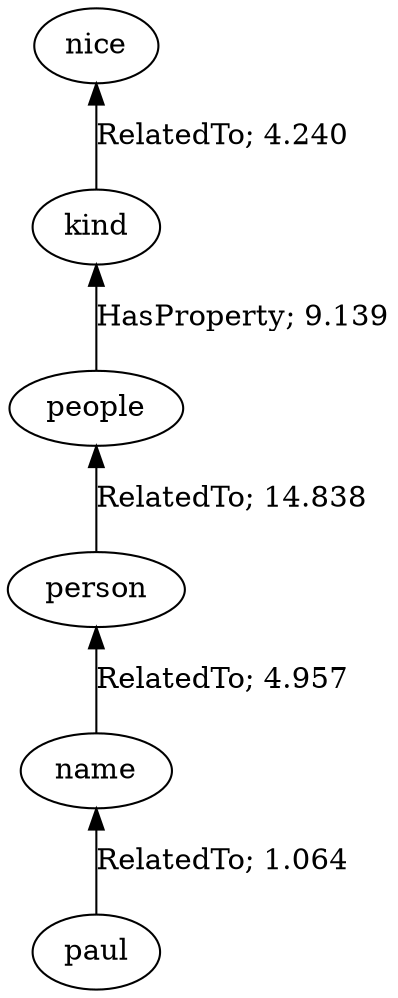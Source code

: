 // The path the concepts from "nice" to "paul".Path Length: 5; Weight Sum: 34.23758642771402; Average Weight: 6.847517285542804
digraph "9_a---nice-paul---PLen5_WSum34.238_WAvg6.848" {
	0 [label=nice]
	1 [label=kind]
	2 [label=people]
	3 [label=person]
	4 [label=name]
	5 [label=paul]
	0 -> 1 [label="RelatedTo; 4.240" dir=back weight=4.240]
	1 -> 2 [label="HasProperty; 9.139" dir=back weight=9.139]
	2 -> 3 [label="RelatedTo; 14.838" dir=back weight=14.838]
	3 -> 4 [label="RelatedTo; 4.957" dir=back weight=4.957]
	4 -> 5 [label="RelatedTo; 1.064" dir=back weight=1.064]
}
